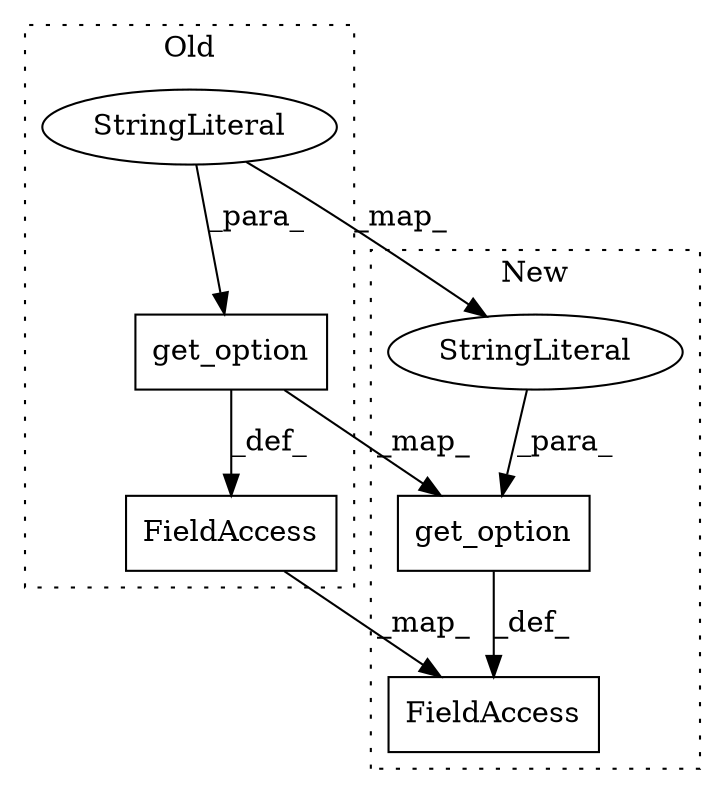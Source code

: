 digraph G {
subgraph cluster0 {
1 [label="get_option" a="32" s="1168,1187" l="11,1" shape="box"];
3 [label="StringLiteral" a="45" s="1179" l="8" shape="ellipse"];
5 [label="FieldAccess" a="22" s="1782" l="17" shape="box"];
label = "Old";
style="dotted";
}
subgraph cluster1 {
2 [label="get_option" a="32" s="1132,1164" l="11,1" shape="box"];
4 [label="StringLiteral" a="45" s="1143" l="21" shape="ellipse"];
6 [label="FieldAccess" a="22" s="1898" l="17" shape="box"];
label = "New";
style="dotted";
}
1 -> 2 [label="_map_"];
1 -> 5 [label="_def_"];
2 -> 6 [label="_def_"];
3 -> 4 [label="_map_"];
3 -> 1 [label="_para_"];
4 -> 2 [label="_para_"];
5 -> 6 [label="_map_"];
}